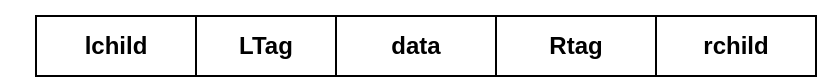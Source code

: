 <mxfile version="20.6.0" type="device"><diagram id="64Uvm0BEWfzCnkAGn5I2" name="第 1 页"><mxGraphModel dx="1038" dy="571" grid="1" gridSize="10" guides="1" tooltips="1" connect="1" arrows="1" fold="1" page="1" pageScale="1" pageWidth="827" pageHeight="1169" math="0" shadow="0"><root><mxCell id="0"/><mxCell id="1" parent="0"/><mxCell id="ri0IP2skqrTxEoSMT0D9-42" value="" style="endArrow=classic;html=1;rounded=0;" parent="1" edge="1"><mxGeometry width="50" height="50" relative="1" as="geometry"><mxPoint x="180" y="200" as="sourcePoint"/><mxPoint x="180" y="200" as="targetPoint"/><Array as="points"><mxPoint x="180" y="200"/></Array></mxGeometry></mxCell><mxCell id="EsT_BDRbqunj23AXKl0_-1" value="&lt;b&gt;lchild&lt;/b&gt;" style="rounded=0;whiteSpace=wrap;html=1;" vertex="1" parent="1"><mxGeometry x="190" y="200" width="80" height="30" as="geometry"/></mxCell><mxCell id="EsT_BDRbqunj23AXKl0_-8" value="&lt;b&gt;LTag&lt;/b&gt;" style="rounded=0;whiteSpace=wrap;html=1;" vertex="1" parent="1"><mxGeometry x="270" y="200" width="70" height="30" as="geometry"/></mxCell><mxCell id="EsT_BDRbqunj23AXKl0_-9" value="&lt;b&gt;data&lt;/b&gt;" style="rounded=0;whiteSpace=wrap;html=1;" vertex="1" parent="1"><mxGeometry x="340" y="200" width="80" height="30" as="geometry"/></mxCell><mxCell id="EsT_BDRbqunj23AXKl0_-10" value="&lt;b&gt;Rtag&lt;/b&gt;" style="rounded=0;whiteSpace=wrap;html=1;" vertex="1" parent="1"><mxGeometry x="420" y="200" width="80" height="30" as="geometry"/></mxCell><mxCell id="EsT_BDRbqunj23AXKl0_-11" value="&lt;b&gt;rchild&lt;/b&gt;" style="rounded=0;whiteSpace=wrap;html=1;" vertex="1" parent="1"><mxGeometry x="500" y="200" width="80" height="30" as="geometry"/></mxCell></root></mxGraphModel></diagram></mxfile>